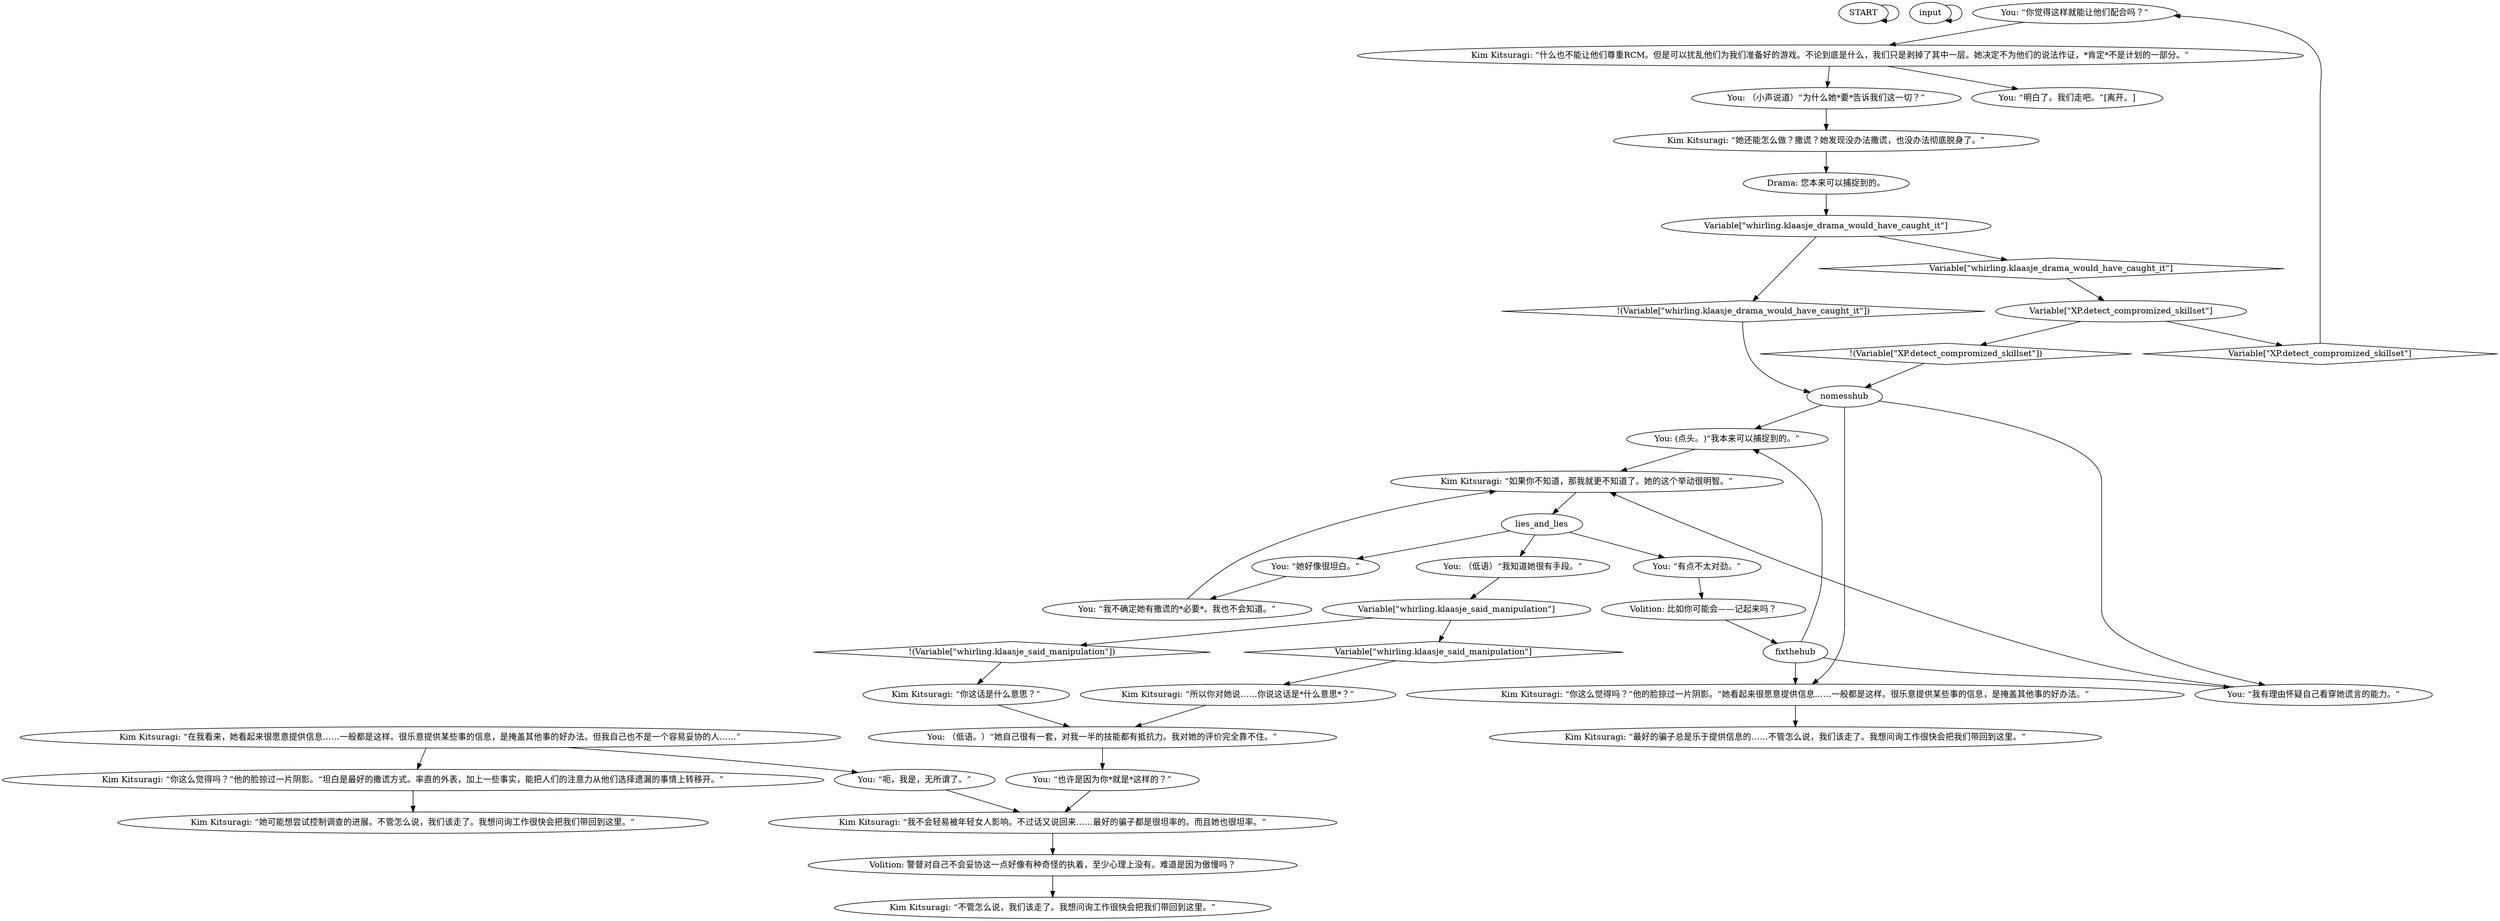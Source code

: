 # KIM SWITCH / DISCUSSING KLAASJE DOWNSTAIRS
# this should blink ONLY DOWNSTAIRS and after Klaasje rape hub exit
# ==================================================
digraph G {
	  0 [label="START"];
	  1 [label="input"];
	  2 [label="You: “你觉得这样就能让他们配合吗？”"];
	  3 [label="Volition: 比如你可能会——记起来吗？"];
	  4 [label="Kim Kitsuragi: “你这么觉得吗？”他的脸掠过一片阴影。“她看起来很愿意提供信息……一般都是这样。很乐意提供某些事的信息，是掩盖其他事的好办法。”"];
	  5 [label="You: “我不确定她有撒谎的*必要*。我也不会知道。”"];
	  6 [label="Kim Kitsuragi: “你这么觉得吗？”他的脸掠过一片阴影。“坦白是最好的撒谎方式。率直的外表，加上一些事实，能把人们的注意力从他们选择遗漏的事情上转移开。”"];
	  7 [label="You: “也许是因为你*就是*这样的？”"];
	  8 [label="Kim Kitsuragi: “在我看来，她看起来很愿意提供信息……一般都是这样。很乐意提供某些事的信息，是掩盖其他事的好办法。但我自己也不是一个容易妥协的人……”"];
	  9 [label="Kim Kitsuragi: “不管怎么说，我们该走了。我想问询工作很快会把我们带回到这里。”"];
	  10 [label="You: “明白了。我们走吧。”[离开。]"];
	  11 [label="Drama: 您本来可以捕捉到的。"];
	  12 [label="You: (点头。)“我本来可以捕捉到的。”"];
	  13 [label="Kim Kitsuragi: “所以你对她说……你说这话是*什么意思*？”"];
	  14 [label="Kim Kitsuragi: “你这话是什么意思？”"];
	  15 [label="Variable[\"whirling.klaasje_drama_would_have_caught_it\"]"];
	  16 [label="Variable[\"whirling.klaasje_drama_would_have_caught_it\"]", shape=diamond];
	  17 [label="!(Variable[\"whirling.klaasje_drama_would_have_caught_it\"])", shape=diamond];
	  18 [label="Variable[\"XP.detect_compromized_skillset\"]"];
	  19 [label="Variable[\"XP.detect_compromized_skillset\"]", shape=diamond];
	  20 [label="!(Variable[\"XP.detect_compromized_skillset\"])", shape=diamond];
	  21 [label="You: “有点不太对劲。”"];
	  22 [label="You: “呃，我是，无所谓了。”"];
	  23 [label="You: “她好像很坦白。”"];
	  24 [label="Kim Kitsuragi: “她还能怎么做？撒谎？她发现没办法撒谎，也没办法彻底脱身了。”"];
	  25 [label="nomesshub"];
	  26 [label="Kim Kitsuragi: “最好的骗子总是乐于提供信息的……不管怎么说，我们该走了。我想问询工作很快会把我们带回到这里。”"];
	  27 [label="lies_and_lies"];
	  28 [label="Variable[\"whirling.klaasje_said_manipulation\"]"];
	  29 [label="Variable[\"whirling.klaasje_said_manipulation\"]", shape=diamond];
	  30 [label="!(Variable[\"whirling.klaasje_said_manipulation\"])", shape=diamond];
	  31 [label="fixthehub"];
	  32 [label="You: （低语。）“她自己很有一套，对我一半的技能都有抵抗力。我对她的评价完全靠不住。”"];
	  33 [label="Kim Kitsuragi: “我不会轻易被年轻女人影响。不过话又说回来……最好的骗子都是很坦率的。而且她也很坦率。”"];
	  34 [label="Kim Kitsuragi: “什么也不能让他们尊重RCM。但是可以扰乱他们为我们准备好的游戏。不论到底是什么，我们只是剥掉了其中一层。她决定不为他们的说法作证，*肯定*不是计划的一部分。”"];
	  35 [label="You: （小声说道）“为什么她*要*告诉我们这一切？”"];
	  36 [label="Kim Kitsuragi: “如果你不知道，那我就更不知道了。她的这个举动很明智。”"];
	  37 [label="You: （低语）“我知道她很有手段。”"];
	  38 [label="Kim Kitsuragi: “她可能想尝试控制调查的进展。不管怎么说，我们该走了。我想问询工作很快会把我们带回到这里。”"];
	  39 [label="You: “我有理由怀疑自己看穿她谎言的能力。”"];
	  40 [label="Volition: 警督对自己不会妥协这一点好像有种奇怪的执着，至少心理上没有。难道是因为傲慢吗？"];
	  0 -> 0
	  1 -> 1
	  2 -> 34
	  3 -> 31
	  4 -> 26
	  5 -> 36
	  6 -> 38
	  7 -> 33
	  8 -> 6
	  8 -> 22
	  11 -> 15
	  12 -> 36
	  13 -> 32
	  14 -> 32
	  15 -> 16
	  15 -> 17
	  16 -> 18
	  17 -> 25
	  18 -> 19
	  18 -> 20
	  19 -> 2
	  20 -> 25
	  21 -> 3
	  22 -> 33
	  23 -> 5
	  24 -> 11
	  25 -> 12
	  25 -> 4
	  25 -> 39
	  27 -> 37
	  27 -> 21
	  27 -> 23
	  28 -> 29
	  28 -> 30
	  29 -> 13
	  30 -> 14
	  31 -> 12
	  31 -> 4
	  31 -> 39
	  32 -> 7
	  33 -> 40
	  34 -> 10
	  34 -> 35
	  35 -> 24
	  36 -> 27
	  37 -> 28
	  39 -> 36
	  40 -> 9
}

